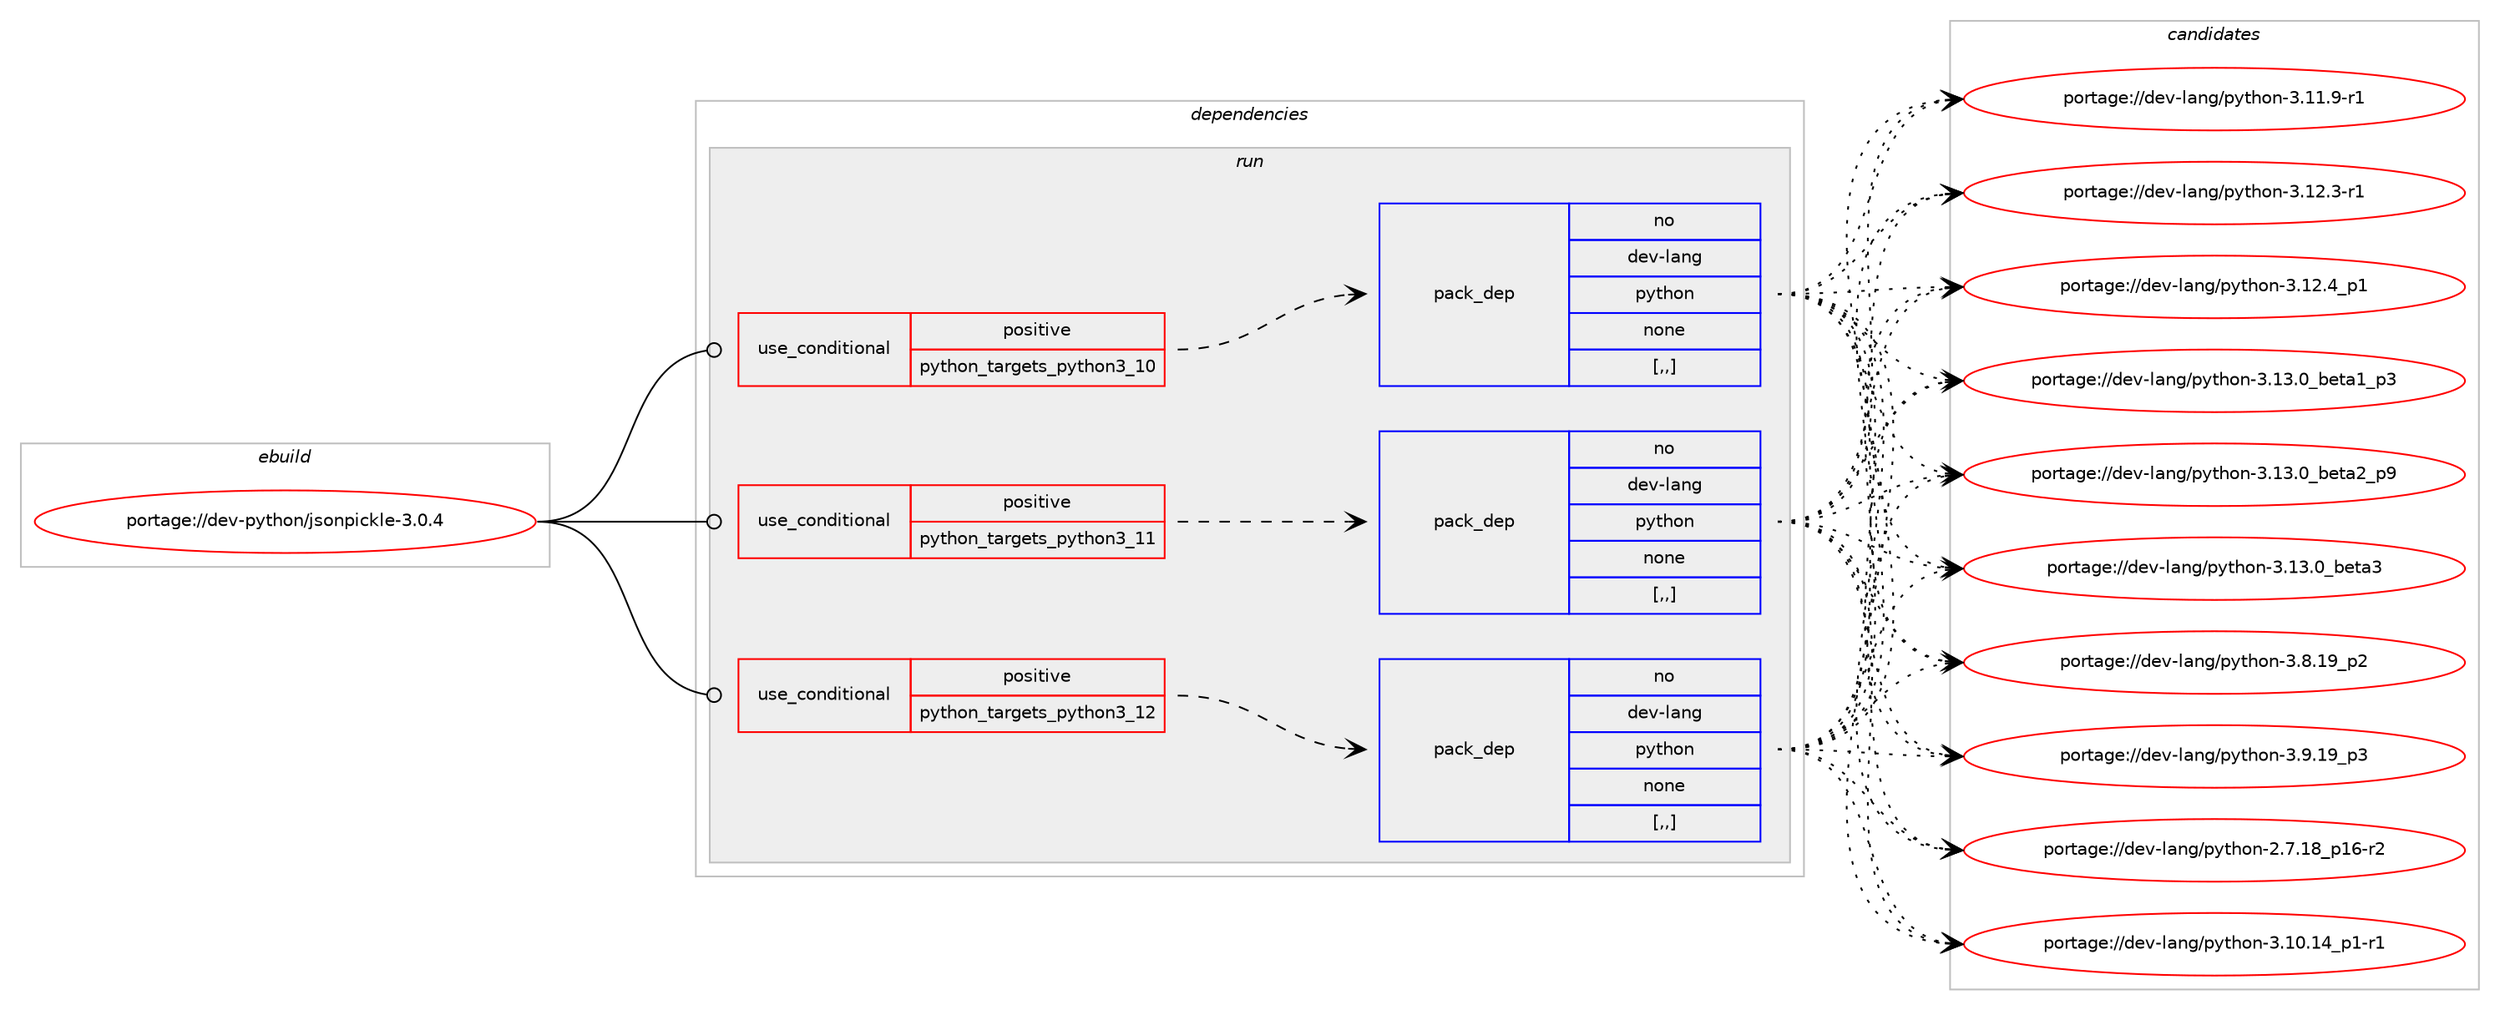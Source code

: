digraph prolog {

# *************
# Graph options
# *************

newrank=true;
concentrate=true;
compound=true;
graph [rankdir=LR,fontname=Helvetica,fontsize=10,ranksep=1.5];#, ranksep=2.5, nodesep=0.2];
edge  [arrowhead=vee];
node  [fontname=Helvetica,fontsize=10];

# **********
# The ebuild
# **********

subgraph cluster_leftcol {
color=gray;
label=<<i>ebuild</i>>;
id [label="portage://dev-python/jsonpickle-3.0.4", color=red, width=4, href="../dev-python/jsonpickle-3.0.4.svg"];
}

# ****************
# The dependencies
# ****************

subgraph cluster_midcol {
color=gray;
label=<<i>dependencies</i>>;
subgraph cluster_compile {
fillcolor="#eeeeee";
style=filled;
label=<<i>compile</i>>;
}
subgraph cluster_compileandrun {
fillcolor="#eeeeee";
style=filled;
label=<<i>compile and run</i>>;
}
subgraph cluster_run {
fillcolor="#eeeeee";
style=filled;
label=<<i>run</i>>;
subgraph cond33045 {
dependency145842 [label=<<TABLE BORDER="0" CELLBORDER="1" CELLSPACING="0" CELLPADDING="4"><TR><TD ROWSPAN="3" CELLPADDING="10">use_conditional</TD></TR><TR><TD>positive</TD></TR><TR><TD>python_targets_python3_10</TD></TR></TABLE>>, shape=none, color=red];
subgraph pack111582 {
dependency145843 [label=<<TABLE BORDER="0" CELLBORDER="1" CELLSPACING="0" CELLPADDING="4" WIDTH="220"><TR><TD ROWSPAN="6" CELLPADDING="30">pack_dep</TD></TR><TR><TD WIDTH="110">no</TD></TR><TR><TD>dev-lang</TD></TR><TR><TD>python</TD></TR><TR><TD>none</TD></TR><TR><TD>[,,]</TD></TR></TABLE>>, shape=none, color=blue];
}
dependency145842:e -> dependency145843:w [weight=20,style="dashed",arrowhead="vee"];
}
id:e -> dependency145842:w [weight=20,style="solid",arrowhead="odot"];
subgraph cond33046 {
dependency145844 [label=<<TABLE BORDER="0" CELLBORDER="1" CELLSPACING="0" CELLPADDING="4"><TR><TD ROWSPAN="3" CELLPADDING="10">use_conditional</TD></TR><TR><TD>positive</TD></TR><TR><TD>python_targets_python3_11</TD></TR></TABLE>>, shape=none, color=red];
subgraph pack111583 {
dependency145845 [label=<<TABLE BORDER="0" CELLBORDER="1" CELLSPACING="0" CELLPADDING="4" WIDTH="220"><TR><TD ROWSPAN="6" CELLPADDING="30">pack_dep</TD></TR><TR><TD WIDTH="110">no</TD></TR><TR><TD>dev-lang</TD></TR><TR><TD>python</TD></TR><TR><TD>none</TD></TR><TR><TD>[,,]</TD></TR></TABLE>>, shape=none, color=blue];
}
dependency145844:e -> dependency145845:w [weight=20,style="dashed",arrowhead="vee"];
}
id:e -> dependency145844:w [weight=20,style="solid",arrowhead="odot"];
subgraph cond33047 {
dependency145846 [label=<<TABLE BORDER="0" CELLBORDER="1" CELLSPACING="0" CELLPADDING="4"><TR><TD ROWSPAN="3" CELLPADDING="10">use_conditional</TD></TR><TR><TD>positive</TD></TR><TR><TD>python_targets_python3_12</TD></TR></TABLE>>, shape=none, color=red];
subgraph pack111584 {
dependency145847 [label=<<TABLE BORDER="0" CELLBORDER="1" CELLSPACING="0" CELLPADDING="4" WIDTH="220"><TR><TD ROWSPAN="6" CELLPADDING="30">pack_dep</TD></TR><TR><TD WIDTH="110">no</TD></TR><TR><TD>dev-lang</TD></TR><TR><TD>python</TD></TR><TR><TD>none</TD></TR><TR><TD>[,,]</TD></TR></TABLE>>, shape=none, color=blue];
}
dependency145846:e -> dependency145847:w [weight=20,style="dashed",arrowhead="vee"];
}
id:e -> dependency145846:w [weight=20,style="solid",arrowhead="odot"];
}
}

# **************
# The candidates
# **************

subgraph cluster_choices {
rank=same;
color=gray;
label=<<i>candidates</i>>;

subgraph choice111582 {
color=black;
nodesep=1;
choice100101118451089711010347112121116104111110455046554649569511249544511450 [label="portage://dev-lang/python-2.7.18_p16-r2", color=red, width=4,href="../dev-lang/python-2.7.18_p16-r2.svg"];
choice100101118451089711010347112121116104111110455146494846495295112494511449 [label="portage://dev-lang/python-3.10.14_p1-r1", color=red, width=4,href="../dev-lang/python-3.10.14_p1-r1.svg"];
choice100101118451089711010347112121116104111110455146494946574511449 [label="portage://dev-lang/python-3.11.9-r1", color=red, width=4,href="../dev-lang/python-3.11.9-r1.svg"];
choice100101118451089711010347112121116104111110455146495046514511449 [label="portage://dev-lang/python-3.12.3-r1", color=red, width=4,href="../dev-lang/python-3.12.3-r1.svg"];
choice100101118451089711010347112121116104111110455146495046529511249 [label="portage://dev-lang/python-3.12.4_p1", color=red, width=4,href="../dev-lang/python-3.12.4_p1.svg"];
choice10010111845108971101034711212111610411111045514649514648959810111697499511251 [label="portage://dev-lang/python-3.13.0_beta1_p3", color=red, width=4,href="../dev-lang/python-3.13.0_beta1_p3.svg"];
choice10010111845108971101034711212111610411111045514649514648959810111697509511257 [label="portage://dev-lang/python-3.13.0_beta2_p9", color=red, width=4,href="../dev-lang/python-3.13.0_beta2_p9.svg"];
choice1001011184510897110103471121211161041111104551464951464895981011169751 [label="portage://dev-lang/python-3.13.0_beta3", color=red, width=4,href="../dev-lang/python-3.13.0_beta3.svg"];
choice100101118451089711010347112121116104111110455146564649579511250 [label="portage://dev-lang/python-3.8.19_p2", color=red, width=4,href="../dev-lang/python-3.8.19_p2.svg"];
choice100101118451089711010347112121116104111110455146574649579511251 [label="portage://dev-lang/python-3.9.19_p3", color=red, width=4,href="../dev-lang/python-3.9.19_p3.svg"];
dependency145843:e -> choice100101118451089711010347112121116104111110455046554649569511249544511450:w [style=dotted,weight="100"];
dependency145843:e -> choice100101118451089711010347112121116104111110455146494846495295112494511449:w [style=dotted,weight="100"];
dependency145843:e -> choice100101118451089711010347112121116104111110455146494946574511449:w [style=dotted,weight="100"];
dependency145843:e -> choice100101118451089711010347112121116104111110455146495046514511449:w [style=dotted,weight="100"];
dependency145843:e -> choice100101118451089711010347112121116104111110455146495046529511249:w [style=dotted,weight="100"];
dependency145843:e -> choice10010111845108971101034711212111610411111045514649514648959810111697499511251:w [style=dotted,weight="100"];
dependency145843:e -> choice10010111845108971101034711212111610411111045514649514648959810111697509511257:w [style=dotted,weight="100"];
dependency145843:e -> choice1001011184510897110103471121211161041111104551464951464895981011169751:w [style=dotted,weight="100"];
dependency145843:e -> choice100101118451089711010347112121116104111110455146564649579511250:w [style=dotted,weight="100"];
dependency145843:e -> choice100101118451089711010347112121116104111110455146574649579511251:w [style=dotted,weight="100"];
}
subgraph choice111583 {
color=black;
nodesep=1;
choice100101118451089711010347112121116104111110455046554649569511249544511450 [label="portage://dev-lang/python-2.7.18_p16-r2", color=red, width=4,href="../dev-lang/python-2.7.18_p16-r2.svg"];
choice100101118451089711010347112121116104111110455146494846495295112494511449 [label="portage://dev-lang/python-3.10.14_p1-r1", color=red, width=4,href="../dev-lang/python-3.10.14_p1-r1.svg"];
choice100101118451089711010347112121116104111110455146494946574511449 [label="portage://dev-lang/python-3.11.9-r1", color=red, width=4,href="../dev-lang/python-3.11.9-r1.svg"];
choice100101118451089711010347112121116104111110455146495046514511449 [label="portage://dev-lang/python-3.12.3-r1", color=red, width=4,href="../dev-lang/python-3.12.3-r1.svg"];
choice100101118451089711010347112121116104111110455146495046529511249 [label="portage://dev-lang/python-3.12.4_p1", color=red, width=4,href="../dev-lang/python-3.12.4_p1.svg"];
choice10010111845108971101034711212111610411111045514649514648959810111697499511251 [label="portage://dev-lang/python-3.13.0_beta1_p3", color=red, width=4,href="../dev-lang/python-3.13.0_beta1_p3.svg"];
choice10010111845108971101034711212111610411111045514649514648959810111697509511257 [label="portage://dev-lang/python-3.13.0_beta2_p9", color=red, width=4,href="../dev-lang/python-3.13.0_beta2_p9.svg"];
choice1001011184510897110103471121211161041111104551464951464895981011169751 [label="portage://dev-lang/python-3.13.0_beta3", color=red, width=4,href="../dev-lang/python-3.13.0_beta3.svg"];
choice100101118451089711010347112121116104111110455146564649579511250 [label="portage://dev-lang/python-3.8.19_p2", color=red, width=4,href="../dev-lang/python-3.8.19_p2.svg"];
choice100101118451089711010347112121116104111110455146574649579511251 [label="portage://dev-lang/python-3.9.19_p3", color=red, width=4,href="../dev-lang/python-3.9.19_p3.svg"];
dependency145845:e -> choice100101118451089711010347112121116104111110455046554649569511249544511450:w [style=dotted,weight="100"];
dependency145845:e -> choice100101118451089711010347112121116104111110455146494846495295112494511449:w [style=dotted,weight="100"];
dependency145845:e -> choice100101118451089711010347112121116104111110455146494946574511449:w [style=dotted,weight="100"];
dependency145845:e -> choice100101118451089711010347112121116104111110455146495046514511449:w [style=dotted,weight="100"];
dependency145845:e -> choice100101118451089711010347112121116104111110455146495046529511249:w [style=dotted,weight="100"];
dependency145845:e -> choice10010111845108971101034711212111610411111045514649514648959810111697499511251:w [style=dotted,weight="100"];
dependency145845:e -> choice10010111845108971101034711212111610411111045514649514648959810111697509511257:w [style=dotted,weight="100"];
dependency145845:e -> choice1001011184510897110103471121211161041111104551464951464895981011169751:w [style=dotted,weight="100"];
dependency145845:e -> choice100101118451089711010347112121116104111110455146564649579511250:w [style=dotted,weight="100"];
dependency145845:e -> choice100101118451089711010347112121116104111110455146574649579511251:w [style=dotted,weight="100"];
}
subgraph choice111584 {
color=black;
nodesep=1;
choice100101118451089711010347112121116104111110455046554649569511249544511450 [label="portage://dev-lang/python-2.7.18_p16-r2", color=red, width=4,href="../dev-lang/python-2.7.18_p16-r2.svg"];
choice100101118451089711010347112121116104111110455146494846495295112494511449 [label="portage://dev-lang/python-3.10.14_p1-r1", color=red, width=4,href="../dev-lang/python-3.10.14_p1-r1.svg"];
choice100101118451089711010347112121116104111110455146494946574511449 [label="portage://dev-lang/python-3.11.9-r1", color=red, width=4,href="../dev-lang/python-3.11.9-r1.svg"];
choice100101118451089711010347112121116104111110455146495046514511449 [label="portage://dev-lang/python-3.12.3-r1", color=red, width=4,href="../dev-lang/python-3.12.3-r1.svg"];
choice100101118451089711010347112121116104111110455146495046529511249 [label="portage://dev-lang/python-3.12.4_p1", color=red, width=4,href="../dev-lang/python-3.12.4_p1.svg"];
choice10010111845108971101034711212111610411111045514649514648959810111697499511251 [label="portage://dev-lang/python-3.13.0_beta1_p3", color=red, width=4,href="../dev-lang/python-3.13.0_beta1_p3.svg"];
choice10010111845108971101034711212111610411111045514649514648959810111697509511257 [label="portage://dev-lang/python-3.13.0_beta2_p9", color=red, width=4,href="../dev-lang/python-3.13.0_beta2_p9.svg"];
choice1001011184510897110103471121211161041111104551464951464895981011169751 [label="portage://dev-lang/python-3.13.0_beta3", color=red, width=4,href="../dev-lang/python-3.13.0_beta3.svg"];
choice100101118451089711010347112121116104111110455146564649579511250 [label="portage://dev-lang/python-3.8.19_p2", color=red, width=4,href="../dev-lang/python-3.8.19_p2.svg"];
choice100101118451089711010347112121116104111110455146574649579511251 [label="portage://dev-lang/python-3.9.19_p3", color=red, width=4,href="../dev-lang/python-3.9.19_p3.svg"];
dependency145847:e -> choice100101118451089711010347112121116104111110455046554649569511249544511450:w [style=dotted,weight="100"];
dependency145847:e -> choice100101118451089711010347112121116104111110455146494846495295112494511449:w [style=dotted,weight="100"];
dependency145847:e -> choice100101118451089711010347112121116104111110455146494946574511449:w [style=dotted,weight="100"];
dependency145847:e -> choice100101118451089711010347112121116104111110455146495046514511449:w [style=dotted,weight="100"];
dependency145847:e -> choice100101118451089711010347112121116104111110455146495046529511249:w [style=dotted,weight="100"];
dependency145847:e -> choice10010111845108971101034711212111610411111045514649514648959810111697499511251:w [style=dotted,weight="100"];
dependency145847:e -> choice10010111845108971101034711212111610411111045514649514648959810111697509511257:w [style=dotted,weight="100"];
dependency145847:e -> choice1001011184510897110103471121211161041111104551464951464895981011169751:w [style=dotted,weight="100"];
dependency145847:e -> choice100101118451089711010347112121116104111110455146564649579511250:w [style=dotted,weight="100"];
dependency145847:e -> choice100101118451089711010347112121116104111110455146574649579511251:w [style=dotted,weight="100"];
}
}

}
